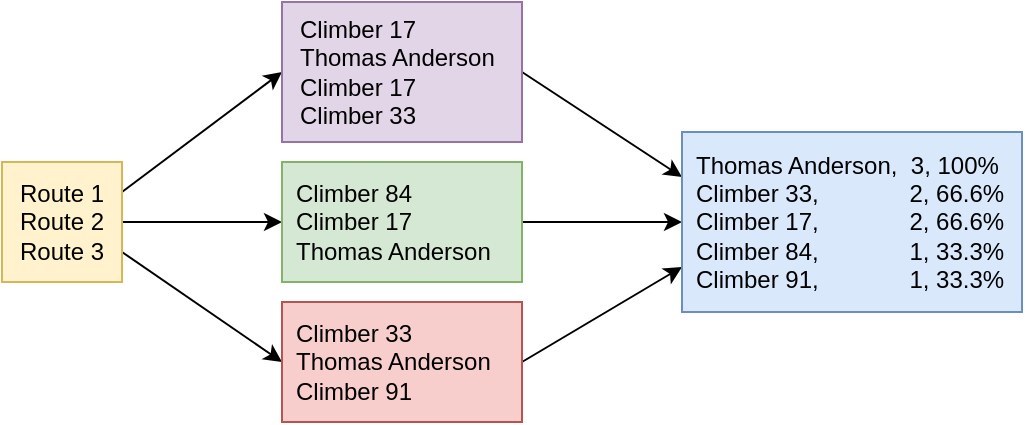 <mxfile version="24.8.3">
  <diagram name="Page-1" id="Deh1kHdlX-NCkyrFOUpE">
    <mxGraphModel dx="1434" dy="827" grid="1" gridSize="10" guides="1" tooltips="1" connect="1" arrows="1" fold="1" page="1" pageScale="1" pageWidth="850" pageHeight="1100" math="0" shadow="0">
      <root>
        <mxCell id="0" />
        <mxCell id="1" parent="0" />
        <mxCell id="viORDsBTmoMo4qrAieO0-12" style="rounded=0;orthogonalLoop=1;jettySize=auto;html=1;exitX=1;exitY=0.25;exitDx=0;exitDy=0;entryX=0;entryY=0.5;entryDx=0;entryDy=0;" edge="1" parent="1" source="viORDsBTmoMo4qrAieO0-1" target="viORDsBTmoMo4qrAieO0-7">
          <mxGeometry relative="1" as="geometry" />
        </mxCell>
        <mxCell id="viORDsBTmoMo4qrAieO0-13" style="rounded=0;orthogonalLoop=1;jettySize=auto;html=1;exitX=1;exitY=0.5;exitDx=0;exitDy=0;entryX=0;entryY=0.5;entryDx=0;entryDy=0;" edge="1" parent="1" source="viORDsBTmoMo4qrAieO0-1" target="viORDsBTmoMo4qrAieO0-9">
          <mxGeometry relative="1" as="geometry" />
        </mxCell>
        <mxCell id="viORDsBTmoMo4qrAieO0-14" style="rounded=0;orthogonalLoop=1;jettySize=auto;html=1;exitX=1;exitY=0.75;exitDx=0;exitDy=0;entryX=0;entryY=0.5;entryDx=0;entryDy=0;" edge="1" parent="1" source="viORDsBTmoMo4qrAieO0-1" target="viORDsBTmoMo4qrAieO0-10">
          <mxGeometry relative="1" as="geometry" />
        </mxCell>
        <mxCell id="viORDsBTmoMo4qrAieO0-1" value="Route 1&lt;div&gt;Route 2&lt;/div&gt;&lt;div&gt;Route 3&lt;/div&gt;" style="whiteSpace=wrap;html=1;aspect=fixed;align=center;spacingLeft=0;fillColor=#fff2cc;strokeColor=#d6b656;" vertex="1" parent="1">
          <mxGeometry x="130" y="350" width="60" height="60" as="geometry" />
        </mxCell>
        <mxCell id="viORDsBTmoMo4qrAieO0-15" style="rounded=0;orthogonalLoop=1;jettySize=auto;html=1;exitX=1;exitY=0.5;exitDx=0;exitDy=0;entryX=0;entryY=0.25;entryDx=0;entryDy=0;" edge="1" parent="1" source="viORDsBTmoMo4qrAieO0-7" target="viORDsBTmoMo4qrAieO0-11">
          <mxGeometry relative="1" as="geometry" />
        </mxCell>
        <mxCell id="viORDsBTmoMo4qrAieO0-7" value="Climber 17&lt;div&gt;Thomas Anderson&lt;/div&gt;&lt;div&gt;Climber 17&lt;/div&gt;&lt;div&gt;Climber 33&lt;/div&gt;" style="whiteSpace=wrap;html=1;align=left;spacingLeft=5;spacingTop=0;spacing=4;fillColor=#e1d5e7;strokeColor=#9673a6;" vertex="1" parent="1">
          <mxGeometry x="270" y="270" width="120" height="70" as="geometry" />
        </mxCell>
        <mxCell id="viORDsBTmoMo4qrAieO0-16" style="rounded=0;orthogonalLoop=1;jettySize=auto;html=1;exitX=1;exitY=0.5;exitDx=0;exitDy=0;entryX=0;entryY=0.5;entryDx=0;entryDy=0;" edge="1" parent="1" source="viORDsBTmoMo4qrAieO0-9" target="viORDsBTmoMo4qrAieO0-11">
          <mxGeometry relative="1" as="geometry" />
        </mxCell>
        <mxCell id="viORDsBTmoMo4qrAieO0-9" value="Climber 84&lt;div&gt;Climber 17&lt;/div&gt;&lt;div style=&quot;&quot;&gt;Thomas Anderson&lt;/div&gt;" style="whiteSpace=wrap;html=1;align=left;spacingLeft=5;fillColor=#d5e8d4;strokeColor=#82b366;" vertex="1" parent="1">
          <mxGeometry x="270" y="350" width="120" height="60" as="geometry" />
        </mxCell>
        <mxCell id="viORDsBTmoMo4qrAieO0-17" style="rounded=0;orthogonalLoop=1;jettySize=auto;html=1;exitX=1;exitY=0.5;exitDx=0;exitDy=0;entryX=0;entryY=0.75;entryDx=0;entryDy=0;" edge="1" parent="1" source="viORDsBTmoMo4qrAieO0-10" target="viORDsBTmoMo4qrAieO0-11">
          <mxGeometry relative="1" as="geometry" />
        </mxCell>
        <mxCell id="viORDsBTmoMo4qrAieO0-10" value="Climber 33&lt;div&gt;Thomas Anderson&lt;/div&gt;&lt;div&gt;Climber 91&lt;/div&gt;" style="whiteSpace=wrap;html=1;align=left;spacingLeft=5;fillColor=#f8cecc;strokeColor=#b85450;" vertex="1" parent="1">
          <mxGeometry x="270" y="420" width="120" height="60" as="geometry" />
        </mxCell>
        <mxCell id="viORDsBTmoMo4qrAieO0-11" value="Thomas Anderson, &amp;nbsp;3, 100%&lt;div&gt;Climber 33, &lt;span style=&quot;white-space: pre;&quot;&gt;&#x9;&lt;/span&gt;&lt;span style=&quot;white-space: pre;&quot;&gt;&#x9;&lt;/span&gt;2, 66.6%&lt;/div&gt;&lt;div&gt;Climber 17, &lt;span style=&quot;white-space: pre;&quot;&gt;&#x9;&lt;/span&gt;&lt;span style=&quot;white-space: pre;&quot;&gt;&#x9;&lt;/span&gt;2, 66.6%&lt;/div&gt;&lt;div&gt;Climber 84, &lt;span style=&quot;white-space: pre;&quot;&gt;&#x9;&lt;/span&gt;&lt;span style=&quot;white-space: pre;&quot;&gt;&#x9;&lt;/span&gt;1, 33.3%&lt;/div&gt;&lt;div&gt;Climber 91, &lt;span style=&quot;white-space: pre;&quot;&gt;&#x9;&lt;/span&gt;&lt;span style=&quot;white-space: pre;&quot;&gt;&#x9;&lt;/span&gt;1, 33.3%&lt;/div&gt;" style="rounded=0;whiteSpace=wrap;html=1;align=left;spacingLeft=5;fillColor=#dae8fc;strokeColor=#6c8ebf;" vertex="1" parent="1">
          <mxGeometry x="470" y="335" width="170" height="90" as="geometry" />
        </mxCell>
      </root>
    </mxGraphModel>
  </diagram>
</mxfile>
